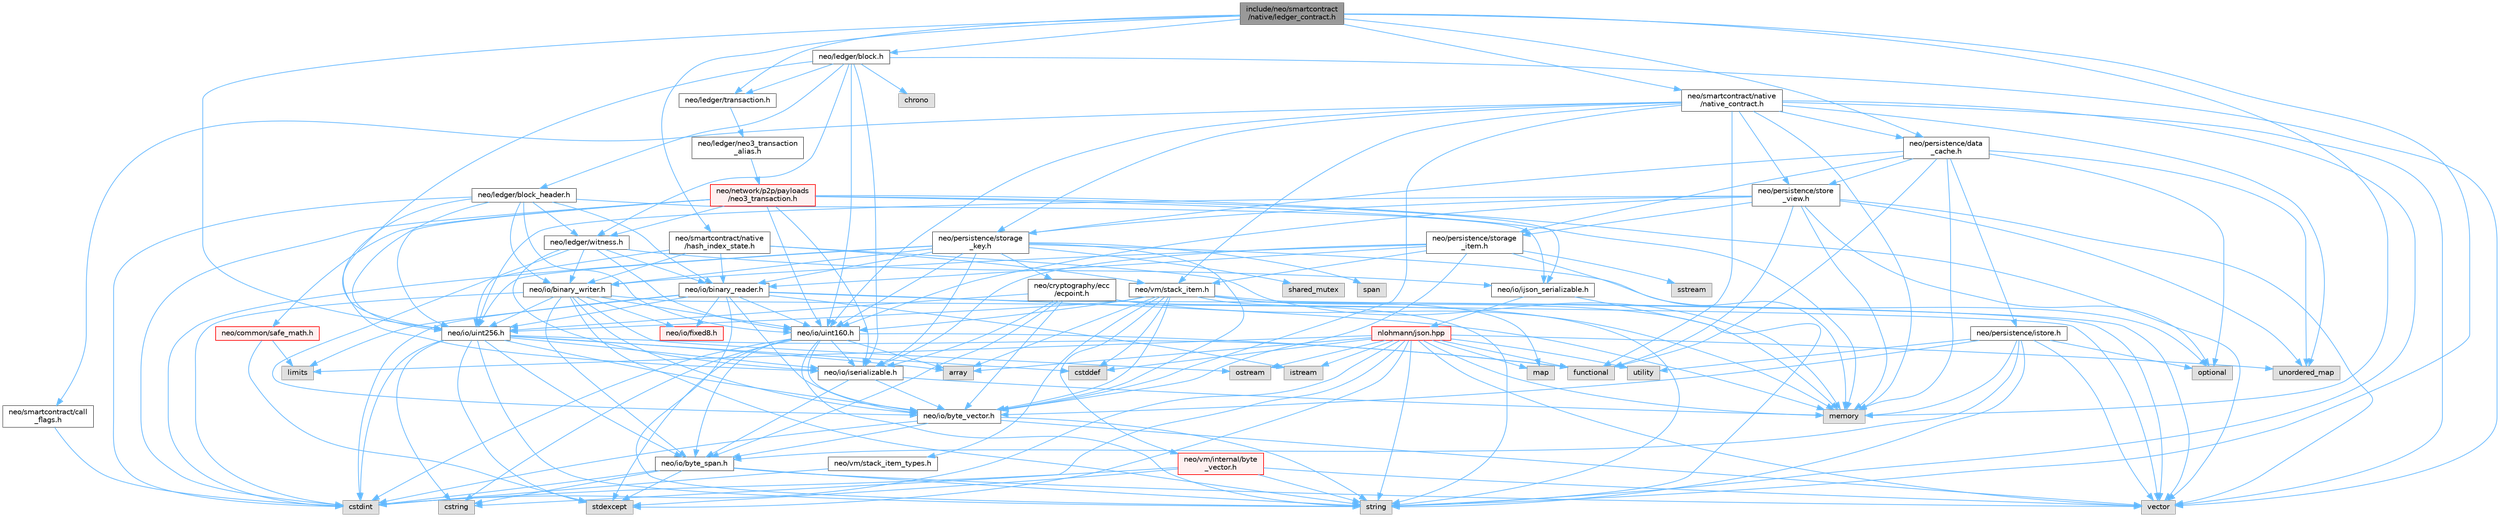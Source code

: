 digraph "include/neo/smartcontract/native/ledger_contract.h"
{
 // LATEX_PDF_SIZE
  bgcolor="transparent";
  edge [fontname=Helvetica,fontsize=10,labelfontname=Helvetica,labelfontsize=10];
  node [fontname=Helvetica,fontsize=10,shape=box,height=0.2,width=0.4];
  Node1 [id="Node000001",label="include/neo/smartcontract\l/native/ledger_contract.h",height=0.2,width=0.4,color="gray40", fillcolor="grey60", style="filled", fontcolor="black",tooltip=" "];
  Node1 -> Node2 [id="edge1_Node000001_Node000002",color="steelblue1",style="solid",tooltip=" "];
  Node2 [id="Node000002",label="neo/io/uint256.h",height=0.2,width=0.4,color="grey40", fillcolor="white", style="filled",URL="$uint256_8h.html",tooltip=" "];
  Node2 -> Node3 [id="edge2_Node000002_Node000003",color="steelblue1",style="solid",tooltip=" "];
  Node3 [id="Node000003",label="neo/io/byte_span.h",height=0.2,width=0.4,color="grey40", fillcolor="white", style="filled",URL="$io_2byte__span_8h.html",tooltip=" "];
  Node3 -> Node4 [id="edge3_Node000003_Node000004",color="steelblue1",style="solid",tooltip=" "];
  Node4 [id="Node000004",label="cstdint",height=0.2,width=0.4,color="grey60", fillcolor="#E0E0E0", style="filled",tooltip=" "];
  Node3 -> Node5 [id="edge4_Node000003_Node000005",color="steelblue1",style="solid",tooltip=" "];
  Node5 [id="Node000005",label="cstring",height=0.2,width=0.4,color="grey60", fillcolor="#E0E0E0", style="filled",tooltip=" "];
  Node3 -> Node6 [id="edge5_Node000003_Node000006",color="steelblue1",style="solid",tooltip=" "];
  Node6 [id="Node000006",label="stdexcept",height=0.2,width=0.4,color="grey60", fillcolor="#E0E0E0", style="filled",tooltip=" "];
  Node3 -> Node7 [id="edge6_Node000003_Node000007",color="steelblue1",style="solid",tooltip=" "];
  Node7 [id="Node000007",label="string",height=0.2,width=0.4,color="grey60", fillcolor="#E0E0E0", style="filled",tooltip=" "];
  Node3 -> Node8 [id="edge7_Node000003_Node000008",color="steelblue1",style="solid",tooltip=" "];
  Node8 [id="Node000008",label="vector",height=0.2,width=0.4,color="grey60", fillcolor="#E0E0E0", style="filled",tooltip=" "];
  Node2 -> Node9 [id="edge8_Node000002_Node000009",color="steelblue1",style="solid",tooltip=" "];
  Node9 [id="Node000009",label="neo/io/byte_vector.h",height=0.2,width=0.4,color="grey40", fillcolor="white", style="filled",URL="$io_2byte__vector_8h.html",tooltip=" "];
  Node9 -> Node3 [id="edge9_Node000009_Node000003",color="steelblue1",style="solid",tooltip=" "];
  Node9 -> Node4 [id="edge10_Node000009_Node000004",color="steelblue1",style="solid",tooltip=" "];
  Node9 -> Node7 [id="edge11_Node000009_Node000007",color="steelblue1",style="solid",tooltip=" "];
  Node9 -> Node8 [id="edge12_Node000009_Node000008",color="steelblue1",style="solid",tooltip=" "];
  Node2 -> Node10 [id="edge13_Node000002_Node000010",color="steelblue1",style="solid",tooltip=" "];
  Node10 [id="Node000010",label="neo/io/iserializable.h",height=0.2,width=0.4,color="grey40", fillcolor="white", style="filled",URL="$iserializable_8h.html",tooltip=" "];
  Node10 -> Node3 [id="edge14_Node000010_Node000003",color="steelblue1",style="solid",tooltip=" "];
  Node10 -> Node9 [id="edge15_Node000010_Node000009",color="steelblue1",style="solid",tooltip=" "];
  Node10 -> Node11 [id="edge16_Node000010_Node000011",color="steelblue1",style="solid",tooltip=" "];
  Node11 [id="Node000011",label="memory",height=0.2,width=0.4,color="grey60", fillcolor="#E0E0E0", style="filled",tooltip=" "];
  Node2 -> Node12 [id="edge17_Node000002_Node000012",color="steelblue1",style="solid",tooltip=" "];
  Node12 [id="Node000012",label="array",height=0.2,width=0.4,color="grey60", fillcolor="#E0E0E0", style="filled",tooltip=" "];
  Node2 -> Node13 [id="edge18_Node000002_Node000013",color="steelblue1",style="solid",tooltip=" "];
  Node13 [id="Node000013",label="cstddef",height=0.2,width=0.4,color="grey60", fillcolor="#E0E0E0", style="filled",tooltip=" "];
  Node2 -> Node4 [id="edge19_Node000002_Node000004",color="steelblue1",style="solid",tooltip=" "];
  Node2 -> Node5 [id="edge20_Node000002_Node000005",color="steelblue1",style="solid",tooltip=" "];
  Node2 -> Node14 [id="edge21_Node000002_Node000014",color="steelblue1",style="solid",tooltip=" "];
  Node14 [id="Node000014",label="functional",height=0.2,width=0.4,color="grey60", fillcolor="#E0E0E0", style="filled",tooltip=" "];
  Node2 -> Node6 [id="edge22_Node000002_Node000006",color="steelblue1",style="solid",tooltip=" "];
  Node2 -> Node7 [id="edge23_Node000002_Node000007",color="steelblue1",style="solid",tooltip=" "];
  Node1 -> Node15 [id="edge24_Node000001_Node000015",color="steelblue1",style="solid",tooltip=" "];
  Node15 [id="Node000015",label="neo/ledger/block.h",height=0.2,width=0.4,color="grey40", fillcolor="white", style="filled",URL="$ledger_2block_8h.html",tooltip=" "];
  Node15 -> Node10 [id="edge25_Node000015_Node000010",color="steelblue1",style="solid",tooltip=" "];
  Node15 -> Node16 [id="edge26_Node000015_Node000016",color="steelblue1",style="solid",tooltip=" "];
  Node16 [id="Node000016",label="neo/io/uint160.h",height=0.2,width=0.4,color="grey40", fillcolor="white", style="filled",URL="$uint160_8h.html",tooltip=" "];
  Node16 -> Node3 [id="edge27_Node000016_Node000003",color="steelblue1",style="solid",tooltip=" "];
  Node16 -> Node9 [id="edge28_Node000016_Node000009",color="steelblue1",style="solid",tooltip=" "];
  Node16 -> Node10 [id="edge29_Node000016_Node000010",color="steelblue1",style="solid",tooltip=" "];
  Node16 -> Node12 [id="edge30_Node000016_Node000012",color="steelblue1",style="solid",tooltip=" "];
  Node16 -> Node4 [id="edge31_Node000016_Node000004",color="steelblue1",style="solid",tooltip=" "];
  Node16 -> Node5 [id="edge32_Node000016_Node000005",color="steelblue1",style="solid",tooltip=" "];
  Node16 -> Node14 [id="edge33_Node000016_Node000014",color="steelblue1",style="solid",tooltip=" "];
  Node16 -> Node6 [id="edge34_Node000016_Node000006",color="steelblue1",style="solid",tooltip=" "];
  Node16 -> Node7 [id="edge35_Node000016_Node000007",color="steelblue1",style="solid",tooltip=" "];
  Node15 -> Node2 [id="edge36_Node000015_Node000002",color="steelblue1",style="solid",tooltip=" "];
  Node15 -> Node17 [id="edge37_Node000015_Node000017",color="steelblue1",style="solid",tooltip=" "];
  Node17 [id="Node000017",label="neo/ledger/block_header.h",height=0.2,width=0.4,color="grey40", fillcolor="white", style="filled",URL="$block__header_8h.html",tooltip=" "];
  Node17 -> Node18 [id="edge38_Node000017_Node000018",color="steelblue1",style="solid",tooltip=" "];
  Node18 [id="Node000018",label="neo/io/binary_reader.h",height=0.2,width=0.4,color="grey40", fillcolor="white", style="filled",URL="$binary__reader_8h.html",tooltip=" "];
  Node18 -> Node9 [id="edge39_Node000018_Node000009",color="steelblue1",style="solid",tooltip=" "];
  Node18 -> Node19 [id="edge40_Node000018_Node000019",color="steelblue1",style="solid",tooltip=" "];
  Node19 [id="Node000019",label="neo/io/fixed8.h",height=0.2,width=0.4,color="red", fillcolor="#FFF0F0", style="filled",URL="$io_2fixed8_8h.html",tooltip=" "];
  Node18 -> Node16 [id="edge41_Node000018_Node000016",color="steelblue1",style="solid",tooltip=" "];
  Node18 -> Node2 [id="edge42_Node000018_Node000002",color="steelblue1",style="solid",tooltip=" "];
  Node18 -> Node4 [id="edge43_Node000018_Node000004",color="steelblue1",style="solid",tooltip=" "];
  Node18 -> Node22 [id="edge44_Node000018_Node000022",color="steelblue1",style="solid",tooltip=" "];
  Node22 [id="Node000022",label="istream",height=0.2,width=0.4,color="grey60", fillcolor="#E0E0E0", style="filled",tooltip=" "];
  Node18 -> Node21 [id="edge45_Node000018_Node000021",color="steelblue1",style="solid",tooltip=" "];
  Node21 [id="Node000021",label="limits",height=0.2,width=0.4,color="grey60", fillcolor="#E0E0E0", style="filled",tooltip=" "];
  Node18 -> Node11 [id="edge46_Node000018_Node000011",color="steelblue1",style="solid",tooltip=" "];
  Node18 -> Node7 [id="edge47_Node000018_Node000007",color="steelblue1",style="solid",tooltip=" "];
  Node18 -> Node8 [id="edge48_Node000018_Node000008",color="steelblue1",style="solid",tooltip=" "];
  Node17 -> Node23 [id="edge49_Node000017_Node000023",color="steelblue1",style="solid",tooltip=" "];
  Node23 [id="Node000023",label="neo/io/binary_writer.h",height=0.2,width=0.4,color="grey40", fillcolor="white", style="filled",URL="$binary__writer_8h.html",tooltip=" "];
  Node23 -> Node3 [id="edge50_Node000023_Node000003",color="steelblue1",style="solid",tooltip=" "];
  Node23 -> Node9 [id="edge51_Node000023_Node000009",color="steelblue1",style="solid",tooltip=" "];
  Node23 -> Node19 [id="edge52_Node000023_Node000019",color="steelblue1",style="solid",tooltip=" "];
  Node23 -> Node16 [id="edge53_Node000023_Node000016",color="steelblue1",style="solid",tooltip=" "];
  Node23 -> Node2 [id="edge54_Node000023_Node000002",color="steelblue1",style="solid",tooltip=" "];
  Node23 -> Node4 [id="edge55_Node000023_Node000004",color="steelblue1",style="solid",tooltip=" "];
  Node23 -> Node24 [id="edge56_Node000023_Node000024",color="steelblue1",style="solid",tooltip=" "];
  Node24 [id="Node000024",label="ostream",height=0.2,width=0.4,color="grey60", fillcolor="#E0E0E0", style="filled",tooltip=" "];
  Node23 -> Node7 [id="edge57_Node000023_Node000007",color="steelblue1",style="solid",tooltip=" "];
  Node23 -> Node8 [id="edge58_Node000023_Node000008",color="steelblue1",style="solid",tooltip=" "];
  Node17 -> Node25 [id="edge59_Node000017_Node000025",color="steelblue1",style="solid",tooltip=" "];
  Node25 [id="Node000025",label="neo/io/ijson_serializable.h",height=0.2,width=0.4,color="grey40", fillcolor="white", style="filled",URL="$ijson__serializable_8h.html",tooltip=" "];
  Node25 -> Node26 [id="edge60_Node000025_Node000026",color="steelblue1",style="solid",tooltip=" "];
  Node26 [id="Node000026",label="nlohmann/json.hpp",height=0.2,width=0.4,color="red", fillcolor="#FFF0F0", style="filled",URL="$json_8hpp.html",tooltip=" "];
  Node26 -> Node13 [id="edge61_Node000026_Node000013",color="steelblue1",style="solid",tooltip=" "];
  Node26 -> Node14 [id="edge62_Node000026_Node000014",color="steelblue1",style="solid",tooltip=" "];
  Node26 -> Node11 [id="edge63_Node000026_Node000011",color="steelblue1",style="solid",tooltip=" "];
  Node26 -> Node7 [id="edge64_Node000026_Node000007",color="steelblue1",style="solid",tooltip=" "];
  Node26 -> Node31 [id="edge65_Node000026_Node000031",color="steelblue1",style="solid",tooltip=" "];
  Node31 [id="Node000031",label="utility",height=0.2,width=0.4,color="grey60", fillcolor="#E0E0E0", style="filled",tooltip=" "];
  Node26 -> Node8 [id="edge66_Node000026_Node000008",color="steelblue1",style="solid",tooltip=" "];
  Node26 -> Node12 [id="edge67_Node000026_Node000012",color="steelblue1",style="solid",tooltip=" "];
  Node26 -> Node33 [id="edge68_Node000026_Node000033",color="steelblue1",style="solid",tooltip=" "];
  Node33 [id="Node000033",label="map",height=0.2,width=0.4,color="grey60", fillcolor="#E0E0E0", style="filled",tooltip=" "];
  Node26 -> Node36 [id="edge69_Node000026_Node000036",color="steelblue1",style="solid",tooltip=" "];
  Node36 [id="Node000036",label="unordered_map",height=0.2,width=0.4,color="grey60", fillcolor="#E0E0E0", style="filled",tooltip=" "];
  Node26 -> Node6 [id="edge70_Node000026_Node000006",color="steelblue1",style="solid",tooltip=" "];
  Node26 -> Node4 [id="edge71_Node000026_Node000004",color="steelblue1",style="solid",tooltip=" "];
  Node26 -> Node21 [id="edge72_Node000026_Node000021",color="steelblue1",style="solid",tooltip=" "];
  Node26 -> Node5 [id="edge73_Node000026_Node000005",color="steelblue1",style="solid",tooltip=" "];
  Node26 -> Node22 [id="edge74_Node000026_Node000022",color="steelblue1",style="solid",tooltip=" "];
  Node26 -> Node24 [id="edge75_Node000026_Node000024",color="steelblue1",style="solid",tooltip=" "];
  Node25 -> Node7 [id="edge76_Node000025_Node000007",color="steelblue1",style="solid",tooltip=" "];
  Node17 -> Node10 [id="edge77_Node000017_Node000010",color="steelblue1",style="solid",tooltip=" "];
  Node17 -> Node16 [id="edge78_Node000017_Node000016",color="steelblue1",style="solid",tooltip=" "];
  Node17 -> Node2 [id="edge79_Node000017_Node000002",color="steelblue1",style="solid",tooltip=" "];
  Node17 -> Node49 [id="edge80_Node000017_Node000049",color="steelblue1",style="solid",tooltip=" "];
  Node49 [id="Node000049",label="neo/ledger/witness.h",height=0.2,width=0.4,color="grey40", fillcolor="white", style="filled",URL="$ledger_2witness_8h.html",tooltip=" "];
  Node49 -> Node18 [id="edge81_Node000049_Node000018",color="steelblue1",style="solid",tooltip=" "];
  Node49 -> Node23 [id="edge82_Node000049_Node000023",color="steelblue1",style="solid",tooltip=" "];
  Node49 -> Node9 [id="edge83_Node000049_Node000009",color="steelblue1",style="solid",tooltip=" "];
  Node49 -> Node25 [id="edge84_Node000049_Node000025",color="steelblue1",style="solid",tooltip=" "];
  Node49 -> Node10 [id="edge85_Node000049_Node000010",color="steelblue1",style="solid",tooltip=" "];
  Node49 -> Node16 [id="edge86_Node000049_Node000016",color="steelblue1",style="solid",tooltip=" "];
  Node17 -> Node4 [id="edge87_Node000017_Node000004",color="steelblue1",style="solid",tooltip=" "];
  Node15 -> Node50 [id="edge88_Node000015_Node000050",color="steelblue1",style="solid",tooltip=" "];
  Node50 [id="Node000050",label="neo/ledger/transaction.h",height=0.2,width=0.4,color="grey40", fillcolor="white", style="filled",URL="$ledger_2transaction_8h.html",tooltip=" "];
  Node50 -> Node51 [id="edge89_Node000050_Node000051",color="steelblue1",style="solid",tooltip=" "];
  Node51 [id="Node000051",label="neo/ledger/neo3_transaction\l_alias.h",height=0.2,width=0.4,color="grey40", fillcolor="white", style="filled",URL="$neo3__transaction__alias_8h.html",tooltip=" "];
  Node51 -> Node52 [id="edge90_Node000051_Node000052",color="steelblue1",style="solid",tooltip=" "];
  Node52 [id="Node000052",label="neo/network/p2p/payloads\l/neo3_transaction.h",height=0.2,width=0.4,color="red", fillcolor="#FFF0F0", style="filled",URL="$neo3__transaction_8h.html",tooltip=" "];
  Node52 -> Node53 [id="edge91_Node000052_Node000053",color="steelblue1",style="solid",tooltip=" "];
  Node53 [id="Node000053",label="neo/common/safe_math.h",height=0.2,width=0.4,color="red", fillcolor="#FFF0F0", style="filled",URL="$safe__math_8h.html",tooltip=" "];
  Node53 -> Node21 [id="edge92_Node000053_Node000021",color="steelblue1",style="solid",tooltip=" "];
  Node53 -> Node6 [id="edge93_Node000053_Node000006",color="steelblue1",style="solid",tooltip=" "];
  Node52 -> Node25 [id="edge94_Node000052_Node000025",color="steelblue1",style="solid",tooltip=" "];
  Node52 -> Node10 [id="edge95_Node000052_Node000010",color="steelblue1",style="solid",tooltip=" "];
  Node52 -> Node16 [id="edge96_Node000052_Node000016",color="steelblue1",style="solid",tooltip=" "];
  Node52 -> Node2 [id="edge97_Node000052_Node000002",color="steelblue1",style="solid",tooltip=" "];
  Node52 -> Node49 [id="edge98_Node000052_Node000049",color="steelblue1",style="solid",tooltip=" "];
  Node52 -> Node4 [id="edge99_Node000052_Node000004",color="steelblue1",style="solid",tooltip=" "];
  Node52 -> Node11 [id="edge100_Node000052_Node000011",color="steelblue1",style="solid",tooltip=" "];
  Node52 -> Node8 [id="edge101_Node000052_Node000008",color="steelblue1",style="solid",tooltip=" "];
  Node15 -> Node49 [id="edge102_Node000015_Node000049",color="steelblue1",style="solid",tooltip=" "];
  Node15 -> Node65 [id="edge103_Node000015_Node000065",color="steelblue1",style="solid",tooltip=" "];
  Node65 [id="Node000065",label="chrono",height=0.2,width=0.4,color="grey60", fillcolor="#E0E0E0", style="filled",tooltip=" "];
  Node15 -> Node8 [id="edge104_Node000015_Node000008",color="steelblue1",style="solid",tooltip=" "];
  Node1 -> Node50 [id="edge105_Node000001_Node000050",color="steelblue1",style="solid",tooltip=" "];
  Node1 -> Node66 [id="edge106_Node000001_Node000066",color="steelblue1",style="solid",tooltip=" "];
  Node66 [id="Node000066",label="neo/persistence/data\l_cache.h",height=0.2,width=0.4,color="grey40", fillcolor="white", style="filled",URL="$data__cache_8h.html",tooltip=" "];
  Node66 -> Node67 [id="edge107_Node000066_Node000067",color="steelblue1",style="solid",tooltip=" "];
  Node67 [id="Node000067",label="neo/persistence/istore.h",height=0.2,width=0.4,color="grey40", fillcolor="white", style="filled",URL="$istore_8h.html",tooltip=" "];
  Node67 -> Node3 [id="edge108_Node000067_Node000003",color="steelblue1",style="solid",tooltip=" "];
  Node67 -> Node9 [id="edge109_Node000067_Node000009",color="steelblue1",style="solid",tooltip=" "];
  Node67 -> Node11 [id="edge110_Node000067_Node000011",color="steelblue1",style="solid",tooltip=" "];
  Node67 -> Node57 [id="edge111_Node000067_Node000057",color="steelblue1",style="solid",tooltip=" "];
  Node57 [id="Node000057",label="optional",height=0.2,width=0.4,color="grey60", fillcolor="#E0E0E0", style="filled",tooltip=" "];
  Node67 -> Node7 [id="edge112_Node000067_Node000007",color="steelblue1",style="solid",tooltip=" "];
  Node67 -> Node31 [id="edge113_Node000067_Node000031",color="steelblue1",style="solid",tooltip=" "];
  Node67 -> Node8 [id="edge114_Node000067_Node000008",color="steelblue1",style="solid",tooltip=" "];
  Node66 -> Node68 [id="edge115_Node000066_Node000068",color="steelblue1",style="solid",tooltip=" "];
  Node68 [id="Node000068",label="neo/persistence/storage\l_item.h",height=0.2,width=0.4,color="grey40", fillcolor="white", style="filled",URL="$persistence_2storage__item_8h.html",tooltip=" "];
  Node68 -> Node18 [id="edge116_Node000068_Node000018",color="steelblue1",style="solid",tooltip=" "];
  Node68 -> Node23 [id="edge117_Node000068_Node000023",color="steelblue1",style="solid",tooltip=" "];
  Node68 -> Node9 [id="edge118_Node000068_Node000009",color="steelblue1",style="solid",tooltip=" "];
  Node68 -> Node10 [id="edge119_Node000068_Node000010",color="steelblue1",style="solid",tooltip=" "];
  Node68 -> Node69 [id="edge120_Node000068_Node000069",color="steelblue1",style="solid",tooltip=" "];
  Node69 [id="Node000069",label="neo/vm/stack_item.h",height=0.2,width=0.4,color="grey40", fillcolor="white", style="filled",URL="$stack__item_8h.html",tooltip=" "];
  Node69 -> Node9 [id="edge121_Node000069_Node000009",color="steelblue1",style="solid",tooltip=" "];
  Node69 -> Node16 [id="edge122_Node000069_Node000016",color="steelblue1",style="solid",tooltip=" "];
  Node69 -> Node2 [id="edge123_Node000069_Node000002",color="steelblue1",style="solid",tooltip=" "];
  Node69 -> Node70 [id="edge124_Node000069_Node000070",color="steelblue1",style="solid",tooltip=" "];
  Node70 [id="Node000070",label="neo/vm/internal/byte\l_vector.h",height=0.2,width=0.4,color="red", fillcolor="#FFF0F0", style="filled",URL="$vm_2internal_2byte__vector_8h.html",tooltip=" "];
  Node70 -> Node4 [id="edge125_Node000070_Node000004",color="steelblue1",style="solid",tooltip=" "];
  Node70 -> Node6 [id="edge126_Node000070_Node000006",color="steelblue1",style="solid",tooltip=" "];
  Node70 -> Node7 [id="edge127_Node000070_Node000007",color="steelblue1",style="solid",tooltip=" "];
  Node70 -> Node8 [id="edge128_Node000070_Node000008",color="steelblue1",style="solid",tooltip=" "];
  Node69 -> Node72 [id="edge129_Node000069_Node000072",color="steelblue1",style="solid",tooltip=" "];
  Node72 [id="Node000072",label="neo/vm/stack_item_types.h",height=0.2,width=0.4,color="grey40", fillcolor="white", style="filled",URL="$stack__item__types_8h.html",tooltip=" "];
  Node72 -> Node4 [id="edge130_Node000072_Node000004",color="steelblue1",style="solid",tooltip=" "];
  Node69 -> Node12 [id="edge131_Node000069_Node000012",color="steelblue1",style="solid",tooltip=" "];
  Node69 -> Node13 [id="edge132_Node000069_Node000013",color="steelblue1",style="solid",tooltip=" "];
  Node69 -> Node33 [id="edge133_Node000069_Node000033",color="steelblue1",style="solid",tooltip=" "];
  Node69 -> Node11 [id="edge134_Node000069_Node000011",color="steelblue1",style="solid",tooltip=" "];
  Node69 -> Node7 [id="edge135_Node000069_Node000007",color="steelblue1",style="solid",tooltip=" "];
  Node69 -> Node8 [id="edge136_Node000069_Node000008",color="steelblue1",style="solid",tooltip=" "];
  Node68 -> Node11 [id="edge137_Node000068_Node000011",color="steelblue1",style="solid",tooltip=" "];
  Node68 -> Node73 [id="edge138_Node000068_Node000073",color="steelblue1",style="solid",tooltip=" "];
  Node73 [id="Node000073",label="sstream",height=0.2,width=0.4,color="grey60", fillcolor="#E0E0E0", style="filled",tooltip=" "];
  Node66 -> Node74 [id="edge139_Node000066_Node000074",color="steelblue1",style="solid",tooltip=" "];
  Node74 [id="Node000074",label="neo/persistence/storage\l_key.h",height=0.2,width=0.4,color="grey40", fillcolor="white", style="filled",URL="$persistence_2storage__key_8h.html",tooltip=" "];
  Node74 -> Node55 [id="edge140_Node000074_Node000055",color="steelblue1",style="solid",tooltip=" "];
  Node55 [id="Node000055",label="neo/cryptography/ecc\l/ecpoint.h",height=0.2,width=0.4,color="grey40", fillcolor="white", style="filled",URL="$ecpoint_8h.html",tooltip=" "];
  Node55 -> Node3 [id="edge141_Node000055_Node000003",color="steelblue1",style="solid",tooltip=" "];
  Node55 -> Node9 [id="edge142_Node000055_Node000009",color="steelblue1",style="solid",tooltip=" "];
  Node55 -> Node10 [id="edge143_Node000055_Node000010",color="steelblue1",style="solid",tooltip=" "];
  Node55 -> Node2 [id="edge144_Node000055_Node000002",color="steelblue1",style="solid",tooltip=" "];
  Node55 -> Node11 [id="edge145_Node000055_Node000011",color="steelblue1",style="solid",tooltip=" "];
  Node55 -> Node7 [id="edge146_Node000055_Node000007",color="steelblue1",style="solid",tooltip=" "];
  Node74 -> Node18 [id="edge147_Node000074_Node000018",color="steelblue1",style="solid",tooltip=" "];
  Node74 -> Node23 [id="edge148_Node000074_Node000023",color="steelblue1",style="solid",tooltip=" "];
  Node74 -> Node9 [id="edge149_Node000074_Node000009",color="steelblue1",style="solid",tooltip=" "];
  Node74 -> Node10 [id="edge150_Node000074_Node000010",color="steelblue1",style="solid",tooltip=" "];
  Node74 -> Node16 [id="edge151_Node000074_Node000016",color="steelblue1",style="solid",tooltip=" "];
  Node74 -> Node2 [id="edge152_Node000074_Node000002",color="steelblue1",style="solid",tooltip=" "];
  Node74 -> Node4 [id="edge153_Node000074_Node000004",color="steelblue1",style="solid",tooltip=" "];
  Node74 -> Node57 [id="edge154_Node000074_Node000057",color="steelblue1",style="solid",tooltip=" "];
  Node74 -> Node75 [id="edge155_Node000074_Node000075",color="steelblue1",style="solid",tooltip=" "];
  Node75 [id="Node000075",label="shared_mutex",height=0.2,width=0.4,color="grey60", fillcolor="#E0E0E0", style="filled",tooltip=" "];
  Node74 -> Node76 [id="edge156_Node000074_Node000076",color="steelblue1",style="solid",tooltip=" "];
  Node76 [id="Node000076",label="span",height=0.2,width=0.4,color="grey60", fillcolor="#E0E0E0", style="filled",tooltip=" "];
  Node66 -> Node77 [id="edge157_Node000066_Node000077",color="steelblue1",style="solid",tooltip=" "];
  Node77 [id="Node000077",label="neo/persistence/store\l_view.h",height=0.2,width=0.4,color="grey40", fillcolor="white", style="filled",URL="$store__view_8h.html",tooltip=" "];
  Node77 -> Node16 [id="edge158_Node000077_Node000016",color="steelblue1",style="solid",tooltip=" "];
  Node77 -> Node2 [id="edge159_Node000077_Node000002",color="steelblue1",style="solid",tooltip=" "];
  Node77 -> Node68 [id="edge160_Node000077_Node000068",color="steelblue1",style="solid",tooltip=" "];
  Node77 -> Node74 [id="edge161_Node000077_Node000074",color="steelblue1",style="solid",tooltip=" "];
  Node77 -> Node14 [id="edge162_Node000077_Node000014",color="steelblue1",style="solid",tooltip=" "];
  Node77 -> Node11 [id="edge163_Node000077_Node000011",color="steelblue1",style="solid",tooltip=" "];
  Node77 -> Node57 [id="edge164_Node000077_Node000057",color="steelblue1",style="solid",tooltip=" "];
  Node77 -> Node36 [id="edge165_Node000077_Node000036",color="steelblue1",style="solid",tooltip=" "];
  Node77 -> Node8 [id="edge166_Node000077_Node000008",color="steelblue1",style="solid",tooltip=" "];
  Node66 -> Node14 [id="edge167_Node000066_Node000014",color="steelblue1",style="solid",tooltip=" "];
  Node66 -> Node11 [id="edge168_Node000066_Node000011",color="steelblue1",style="solid",tooltip=" "];
  Node66 -> Node57 [id="edge169_Node000066_Node000057",color="steelblue1",style="solid",tooltip=" "];
  Node66 -> Node36 [id="edge170_Node000066_Node000036",color="steelblue1",style="solid",tooltip=" "];
  Node1 -> Node78 [id="edge171_Node000001_Node000078",color="steelblue1",style="solid",tooltip=" "];
  Node78 [id="Node000078",label="neo/smartcontract/native\l/hash_index_state.h",height=0.2,width=0.4,color="grey40", fillcolor="white", style="filled",URL="$hash__index__state_8h.html",tooltip=" "];
  Node78 -> Node18 [id="edge172_Node000078_Node000018",color="steelblue1",style="solid",tooltip=" "];
  Node78 -> Node23 [id="edge173_Node000078_Node000023",color="steelblue1",style="solid",tooltip=" "];
  Node78 -> Node2 [id="edge174_Node000078_Node000002",color="steelblue1",style="solid",tooltip=" "];
  Node78 -> Node69 [id="edge175_Node000078_Node000069",color="steelblue1",style="solid",tooltip=" "];
  Node78 -> Node11 [id="edge176_Node000078_Node000011",color="steelblue1",style="solid",tooltip=" "];
  Node1 -> Node79 [id="edge177_Node000001_Node000079",color="steelblue1",style="solid",tooltip=" "];
  Node79 [id="Node000079",label="neo/smartcontract/native\l/native_contract.h",height=0.2,width=0.4,color="grey40", fillcolor="white", style="filled",URL="$native_2native__contract_8h.html",tooltip=" "];
  Node79 -> Node9 [id="edge178_Node000079_Node000009",color="steelblue1",style="solid",tooltip=" "];
  Node79 -> Node16 [id="edge179_Node000079_Node000016",color="steelblue1",style="solid",tooltip=" "];
  Node79 -> Node66 [id="edge180_Node000079_Node000066",color="steelblue1",style="solid",tooltip=" "];
  Node79 -> Node74 [id="edge181_Node000079_Node000074",color="steelblue1",style="solid",tooltip=" "];
  Node79 -> Node77 [id="edge182_Node000079_Node000077",color="steelblue1",style="solid",tooltip=" "];
  Node79 -> Node80 [id="edge183_Node000079_Node000080",color="steelblue1",style="solid",tooltip=" "];
  Node80 [id="Node000080",label="neo/smartcontract/call\l_flags.h",height=0.2,width=0.4,color="grey40", fillcolor="white", style="filled",URL="$call__flags_8h.html",tooltip=" "];
  Node80 -> Node4 [id="edge184_Node000080_Node000004",color="steelblue1",style="solid",tooltip=" "];
  Node79 -> Node69 [id="edge185_Node000079_Node000069",color="steelblue1",style="solid",tooltip=" "];
  Node79 -> Node14 [id="edge186_Node000079_Node000014",color="steelblue1",style="solid",tooltip=" "];
  Node79 -> Node11 [id="edge187_Node000079_Node000011",color="steelblue1",style="solid",tooltip=" "];
  Node79 -> Node7 [id="edge188_Node000079_Node000007",color="steelblue1",style="solid",tooltip=" "];
  Node79 -> Node36 [id="edge189_Node000079_Node000036",color="steelblue1",style="solid",tooltip=" "];
  Node79 -> Node8 [id="edge190_Node000079_Node000008",color="steelblue1",style="solid",tooltip=" "];
  Node1 -> Node11 [id="edge191_Node000001_Node000011",color="steelblue1",style="solid",tooltip=" "];
  Node1 -> Node7 [id="edge192_Node000001_Node000007",color="steelblue1",style="solid",tooltip=" "];
}
